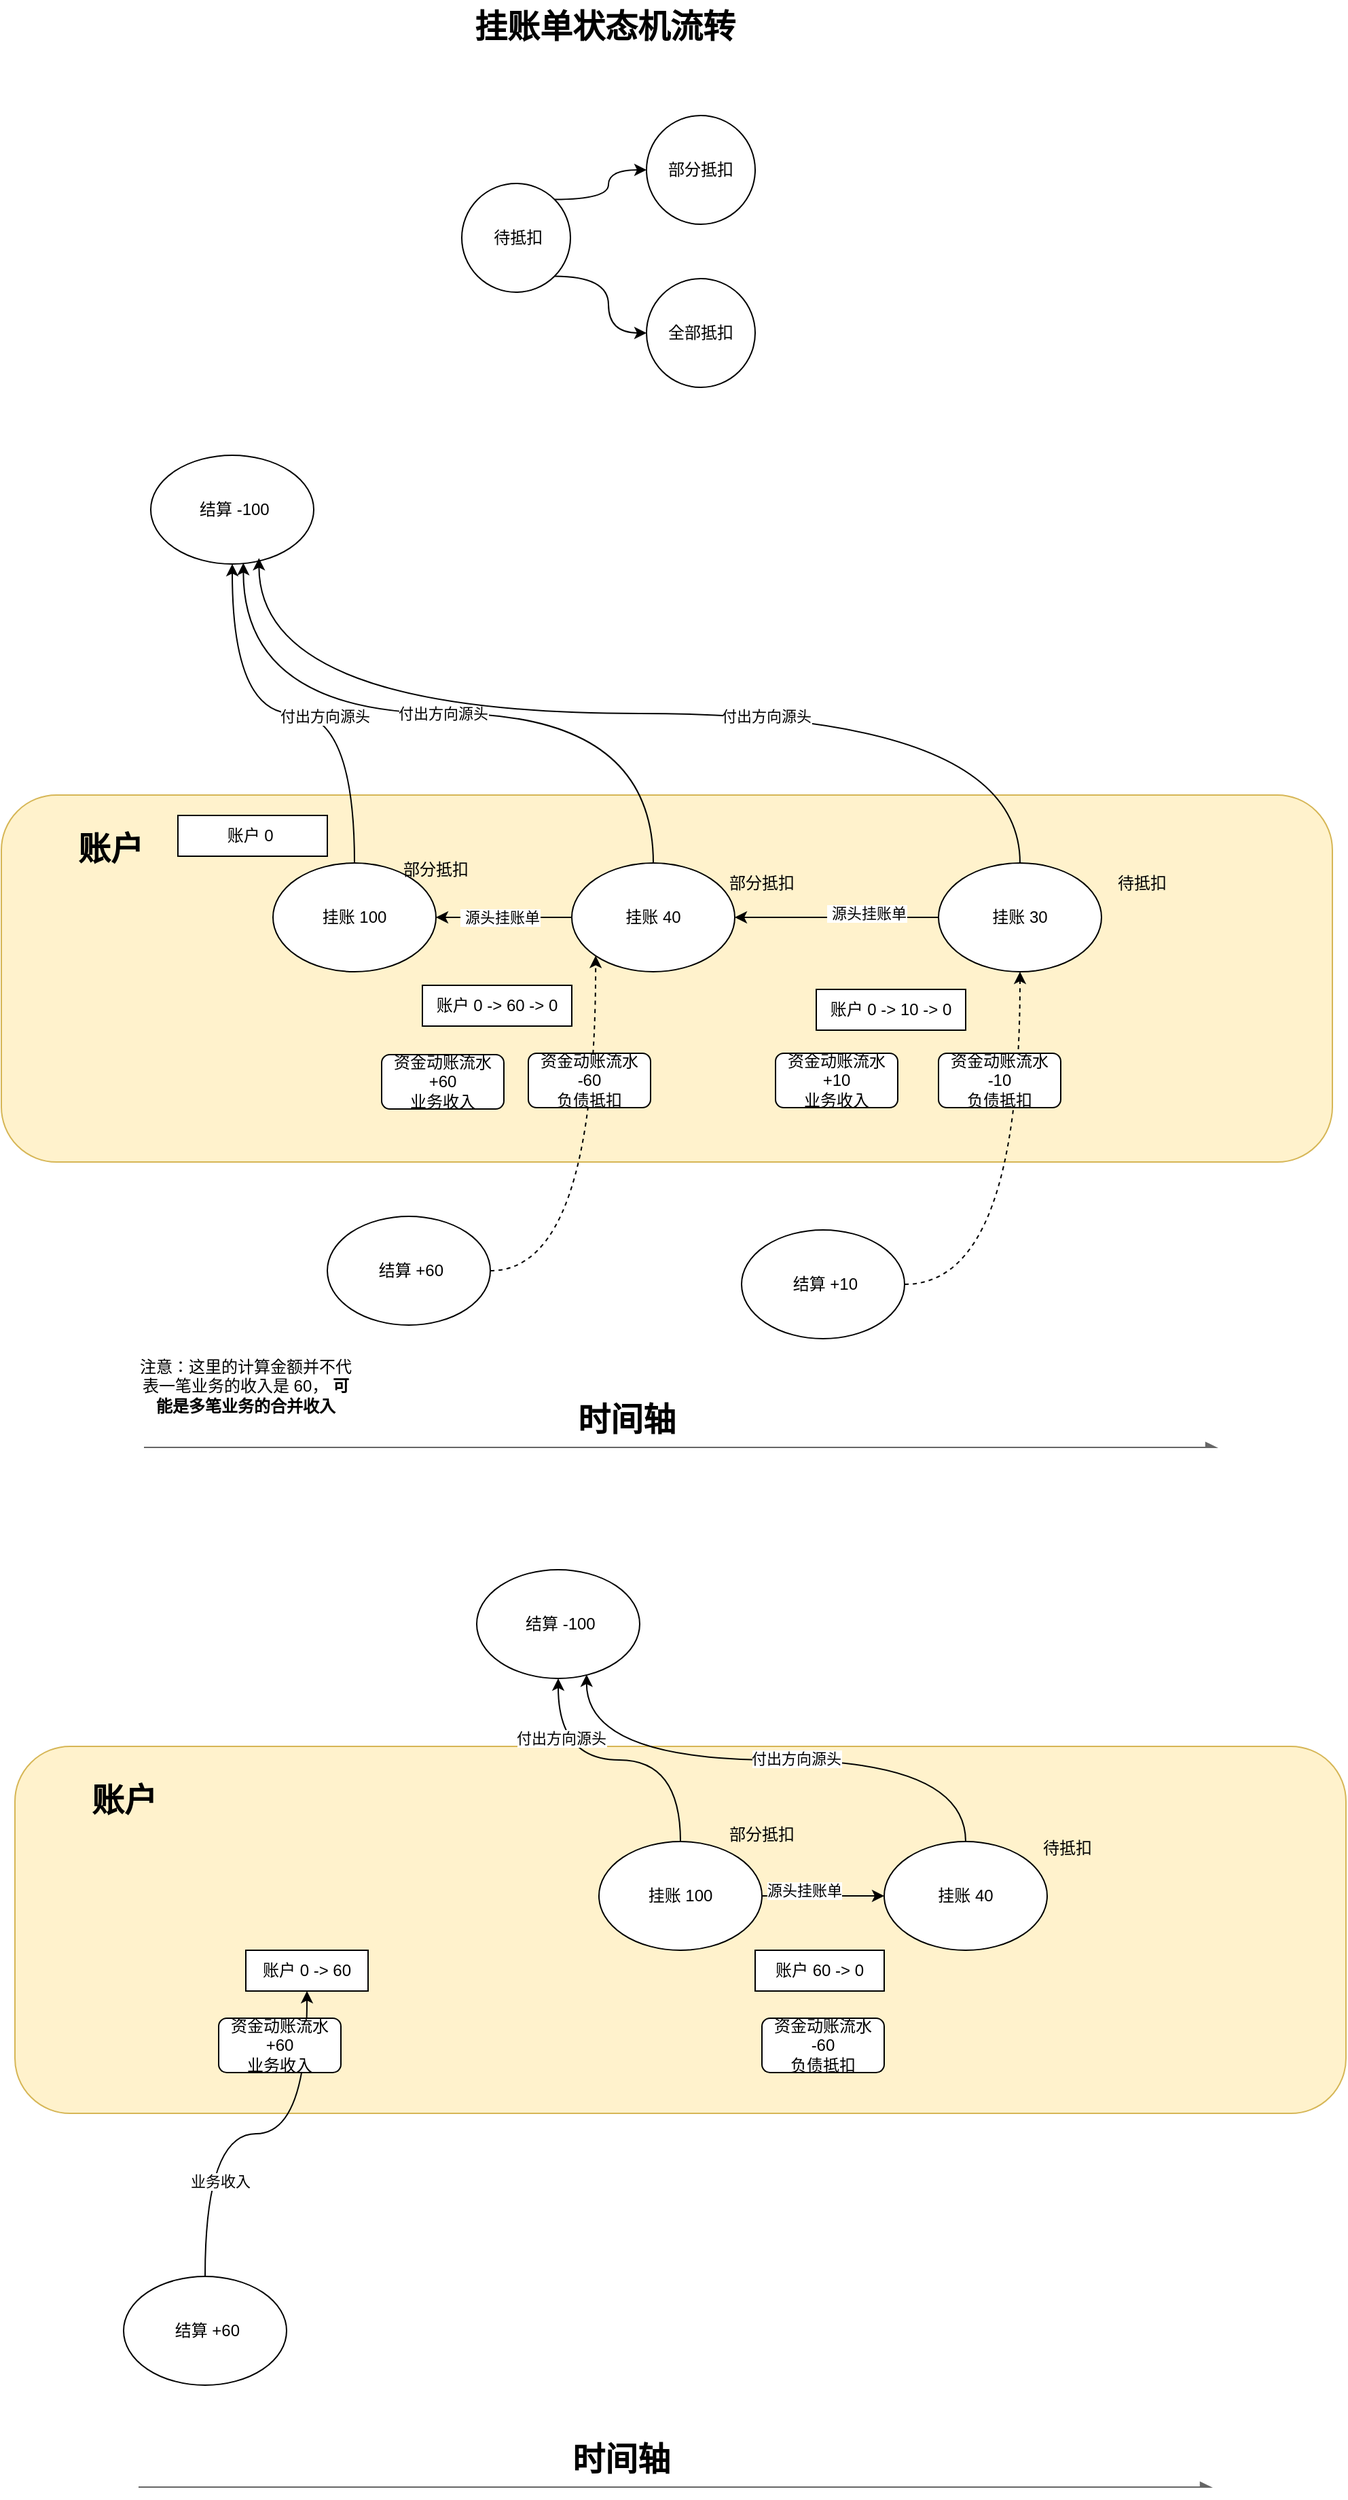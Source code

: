<mxfile version="24.7.17">
  <diagram name="Page-1" id="FDmgkn_FgRSuvjDNVWWI">
    <mxGraphModel dx="211" dy="3405" grid="1" gridSize="10" guides="1" tooltips="1" connect="1" arrows="1" fold="1" page="1" pageScale="1" pageWidth="827" pageHeight="1169" math="0" shadow="0">
      <root>
        <mxCell id="0" />
        <mxCell id="1" parent="0" />
        <mxCell id="SOMYrXpBg_lJUjriWc2L-1" value="" style="rounded=1;whiteSpace=wrap;html=1;fillColor=#fff2cc;strokeColor=#d6b656;" parent="1" vertex="1">
          <mxGeometry x="2160" y="-620" width="980" height="270" as="geometry" />
        </mxCell>
        <mxCell id="SOMYrXpBg_lJUjriWc2L-2" style="edgeStyle=orthogonalEdgeStyle;rounded=0;orthogonalLoop=1;jettySize=auto;html=1;exitX=0.5;exitY=0;exitDx=0;exitDy=0;entryX=0.5;entryY=1;entryDx=0;entryDy=0;curved=1;" parent="1" source="SOMYrXpBg_lJUjriWc2L-4" target="SOMYrXpBg_lJUjriWc2L-5" edge="1">
          <mxGeometry relative="1" as="geometry" />
        </mxCell>
        <mxCell id="SOMYrXpBg_lJUjriWc2L-3" value="付出方向源头" style="edgeLabel;html=1;align=center;verticalAlign=middle;resizable=0;points=[];" parent="SOMYrXpBg_lJUjriWc2L-2" vertex="1" connectable="0">
          <mxGeometry x="-0.146" y="2" relative="1" as="geometry">
            <mxPoint as="offset" />
          </mxGeometry>
        </mxCell>
        <mxCell id="SOMYrXpBg_lJUjriWc2L-4" value="挂账 100" style="ellipse;whiteSpace=wrap;html=1;" parent="1" vertex="1">
          <mxGeometry x="2360" y="-570" width="120" height="80" as="geometry" />
        </mxCell>
        <mxCell id="SOMYrXpBg_lJUjriWc2L-5" value="&amp;nbsp;结算 -100" style="ellipse;whiteSpace=wrap;html=1;" parent="1" vertex="1">
          <mxGeometry x="2270" y="-870" width="120" height="80" as="geometry" />
        </mxCell>
        <mxCell id="SOMYrXpBg_lJUjriWc2L-6" style="edgeStyle=orthogonalEdgeStyle;rounded=0;orthogonalLoop=1;jettySize=auto;html=1;exitX=1;exitY=0.5;exitDx=0;exitDy=0;entryX=0;entryY=1;entryDx=0;entryDy=0;curved=1;dashed=1;" parent="1" source="SOMYrXpBg_lJUjriWc2L-7" target="SOMYrXpBg_lJUjriWc2L-12" edge="1">
          <mxGeometry relative="1" as="geometry" />
        </mxCell>
        <mxCell id="SOMYrXpBg_lJUjriWc2L-7" value="&amp;nbsp;结算 +60" style="ellipse;whiteSpace=wrap;html=1;" parent="1" vertex="1">
          <mxGeometry x="2400" y="-310" width="120" height="80" as="geometry" />
        </mxCell>
        <mxCell id="SOMYrXpBg_lJUjriWc2L-8" style="edgeStyle=orthogonalEdgeStyle;rounded=0;orthogonalLoop=1;jettySize=auto;html=1;exitX=0;exitY=0.5;exitDx=0;exitDy=0;entryX=1;entryY=0.5;entryDx=0;entryDy=0;" parent="1" source="SOMYrXpBg_lJUjriWc2L-12" target="SOMYrXpBg_lJUjriWc2L-4" edge="1">
          <mxGeometry relative="1" as="geometry" />
        </mxCell>
        <mxCell id="SOMYrXpBg_lJUjriWc2L-9" value="&amp;nbsp;源头挂账单" style="edgeLabel;html=1;align=center;verticalAlign=middle;resizable=0;points=[];" parent="SOMYrXpBg_lJUjriWc2L-8" vertex="1" connectable="0">
          <mxGeometry x="0.09" relative="1" as="geometry">
            <mxPoint x="1" as="offset" />
          </mxGeometry>
        </mxCell>
        <mxCell id="SOMYrXpBg_lJUjriWc2L-10" style="edgeStyle=orthogonalEdgeStyle;rounded=0;orthogonalLoop=1;jettySize=auto;html=1;exitX=0.5;exitY=0;exitDx=0;exitDy=0;entryX=0.568;entryY=0.991;entryDx=0;entryDy=0;curved=1;entryPerimeter=0;" parent="1" source="SOMYrXpBg_lJUjriWc2L-12" target="SOMYrXpBg_lJUjriWc2L-5" edge="1">
          <mxGeometry relative="1" as="geometry" />
        </mxCell>
        <mxCell id="SOMYrXpBg_lJUjriWc2L-11" value="付出方向源头" style="edgeLabel;html=1;align=center;verticalAlign=middle;resizable=0;points=[];" parent="SOMYrXpBg_lJUjriWc2L-10" vertex="1" connectable="0">
          <mxGeometry x="0.157" y="-2" relative="1" as="geometry">
            <mxPoint x="37" y="2" as="offset" />
          </mxGeometry>
        </mxCell>
        <mxCell id="SOMYrXpBg_lJUjriWc2L-12" value="挂账 40" style="ellipse;whiteSpace=wrap;html=1;" parent="1" vertex="1">
          <mxGeometry x="2580" y="-570" width="120" height="80" as="geometry" />
        </mxCell>
        <mxCell id="SOMYrXpBg_lJUjriWc2L-13" value="" style="endArrow=async;html=1;rounded=0;fillColor=#f5f5f5;strokeColor=#666666;endFill=1;" parent="1" edge="1">
          <mxGeometry width="50" height="50" relative="1" as="geometry">
            <mxPoint x="2265" y="-140" as="sourcePoint" />
            <mxPoint x="3055" y="-140" as="targetPoint" />
          </mxGeometry>
        </mxCell>
        <mxCell id="SOMYrXpBg_lJUjriWc2L-14" value="时间轴" style="text;strokeColor=none;fillColor=none;html=1;fontSize=24;fontStyle=1;verticalAlign=middle;align=center;" parent="1" vertex="1">
          <mxGeometry x="2570" y="-180" width="100" height="40" as="geometry" />
        </mxCell>
        <mxCell id="SOMYrXpBg_lJUjriWc2L-15" style="edgeStyle=orthogonalEdgeStyle;rounded=0;orthogonalLoop=1;jettySize=auto;html=1;exitX=1;exitY=0.5;exitDx=0;exitDy=0;entryX=0.5;entryY=1;entryDx=0;entryDy=0;curved=1;dashed=1;" parent="1" source="SOMYrXpBg_lJUjriWc2L-16" target="SOMYrXpBg_lJUjriWc2L-21" edge="1">
          <mxGeometry relative="1" as="geometry" />
        </mxCell>
        <mxCell id="SOMYrXpBg_lJUjriWc2L-16" value="&amp;nbsp;结算 +10" style="ellipse;whiteSpace=wrap;html=1;" parent="1" vertex="1">
          <mxGeometry x="2705" y="-300" width="120" height="80" as="geometry" />
        </mxCell>
        <mxCell id="SOMYrXpBg_lJUjriWc2L-17" value="部分抵扣" style="text;html=1;align=center;verticalAlign=middle;whiteSpace=wrap;rounded=0;" parent="1" vertex="1">
          <mxGeometry x="2450" y="-580" width="60" height="30" as="geometry" />
        </mxCell>
        <mxCell id="SOMYrXpBg_lJUjriWc2L-18" value="部分抵扣" style="text;html=1;align=center;verticalAlign=middle;whiteSpace=wrap;rounded=0;" parent="1" vertex="1">
          <mxGeometry x="2690" y="-570" width="60" height="30" as="geometry" />
        </mxCell>
        <mxCell id="SOMYrXpBg_lJUjriWc2L-19" style="edgeStyle=orthogonalEdgeStyle;rounded=0;orthogonalLoop=1;jettySize=auto;html=1;exitX=0;exitY=0.5;exitDx=0;exitDy=0;entryX=1;entryY=0.5;entryDx=0;entryDy=0;" parent="1" source="SOMYrXpBg_lJUjriWc2L-21" target="SOMYrXpBg_lJUjriWc2L-12" edge="1">
          <mxGeometry relative="1" as="geometry" />
        </mxCell>
        <mxCell id="SOMYrXpBg_lJUjriWc2L-20" value="&amp;nbsp;源头挂账单" style="edgeLabel;html=1;align=center;verticalAlign=middle;resizable=0;points=[];" parent="SOMYrXpBg_lJUjriWc2L-19" vertex="1" connectable="0">
          <mxGeometry x="-0.273" y="-3" relative="1" as="geometry">
            <mxPoint x="1" as="offset" />
          </mxGeometry>
        </mxCell>
        <mxCell id="SOMYrXpBg_lJUjriWc2L-21" value="挂账 30" style="ellipse;whiteSpace=wrap;html=1;" parent="1" vertex="1">
          <mxGeometry x="2850" y="-570" width="120" height="80" as="geometry" />
        </mxCell>
        <mxCell id="SOMYrXpBg_lJUjriWc2L-22" value="待抵扣" style="text;html=1;align=center;verticalAlign=middle;whiteSpace=wrap;rounded=0;" parent="1" vertex="1">
          <mxGeometry x="2970" y="-570" width="60" height="30" as="geometry" />
        </mxCell>
        <mxCell id="SOMYrXpBg_lJUjriWc2L-23" value="资金动账流水&lt;div&gt;+60&lt;/div&gt;&lt;div&gt;业务收入&lt;/div&gt;" style="rounded=1;whiteSpace=wrap;html=1;" parent="1" vertex="1">
          <mxGeometry x="2440" y="-429" width="90" height="40" as="geometry" />
        </mxCell>
        <mxCell id="SOMYrXpBg_lJUjriWc2L-24" value="资金动账流水&lt;div&gt;-60&lt;/div&gt;&lt;div&gt;负债抵扣&lt;/div&gt;" style="rounded=1;whiteSpace=wrap;html=1;" parent="1" vertex="1">
          <mxGeometry x="2548" y="-430" width="90" height="40" as="geometry" />
        </mxCell>
        <mxCell id="SOMYrXpBg_lJUjriWc2L-25" value="资金动账流水&lt;div&gt;+10&lt;/div&gt;&lt;div&gt;业务收入&lt;/div&gt;" style="rounded=1;whiteSpace=wrap;html=1;" parent="1" vertex="1">
          <mxGeometry x="2730" y="-430" width="90" height="40" as="geometry" />
        </mxCell>
        <mxCell id="SOMYrXpBg_lJUjriWc2L-26" value="资金动账流水&lt;div&gt;-10&lt;/div&gt;&lt;div&gt;负债抵扣&lt;/div&gt;" style="rounded=1;whiteSpace=wrap;html=1;" parent="1" vertex="1">
          <mxGeometry x="2850" y="-430" width="90" height="40" as="geometry" />
        </mxCell>
        <mxCell id="SOMYrXpBg_lJUjriWc2L-27" style="edgeStyle=orthogonalEdgeStyle;rounded=0;orthogonalLoop=1;jettySize=auto;html=1;exitX=1;exitY=0;exitDx=0;exitDy=0;entryX=0;entryY=0.5;entryDx=0;entryDy=0;curved=1;" parent="1" source="SOMYrXpBg_lJUjriWc2L-29" target="SOMYrXpBg_lJUjriWc2L-30" edge="1">
          <mxGeometry relative="1" as="geometry" />
        </mxCell>
        <mxCell id="SOMYrXpBg_lJUjriWc2L-28" style="edgeStyle=orthogonalEdgeStyle;rounded=0;orthogonalLoop=1;jettySize=auto;html=1;exitX=1;exitY=1;exitDx=0;exitDy=0;entryX=0;entryY=0.5;entryDx=0;entryDy=0;curved=1;" parent="1" source="SOMYrXpBg_lJUjriWc2L-29" target="SOMYrXpBg_lJUjriWc2L-31" edge="1">
          <mxGeometry relative="1" as="geometry" />
        </mxCell>
        <mxCell id="SOMYrXpBg_lJUjriWc2L-29" value="&amp;nbsp;待抵扣" style="ellipse;whiteSpace=wrap;html=1;aspect=fixed;" parent="1" vertex="1">
          <mxGeometry x="2499" y="-1070" width="80" height="80" as="geometry" />
        </mxCell>
        <mxCell id="SOMYrXpBg_lJUjriWc2L-30" value="部分抵扣" style="ellipse;whiteSpace=wrap;html=1;aspect=fixed;" parent="1" vertex="1">
          <mxGeometry x="2635" y="-1120" width="80" height="80" as="geometry" />
        </mxCell>
        <mxCell id="SOMYrXpBg_lJUjriWc2L-31" value="全部抵扣" style="ellipse;whiteSpace=wrap;html=1;aspect=fixed;" parent="1" vertex="1">
          <mxGeometry x="2635" y="-1000" width="80" height="80" as="geometry" />
        </mxCell>
        <mxCell id="SOMYrXpBg_lJUjriWc2L-32" value="挂账单状态机流转" style="text;strokeColor=none;fillColor=none;html=1;fontSize=24;fontStyle=1;verticalAlign=middle;align=center;" parent="1" vertex="1">
          <mxGeometry x="2554" y="-1205" width="100" height="40" as="geometry" />
        </mxCell>
        <mxCell id="SOMYrXpBg_lJUjriWc2L-33" value="账户" style="text;strokeColor=none;fillColor=none;html=1;fontSize=24;fontStyle=1;verticalAlign=middle;align=center;" parent="1" vertex="1">
          <mxGeometry x="2190" y="-600" width="100" height="40" as="geometry" />
        </mxCell>
        <mxCell id="SOMYrXpBg_lJUjriWc2L-34" style="edgeStyle=orthogonalEdgeStyle;rounded=0;orthogonalLoop=1;jettySize=auto;html=1;exitX=0.5;exitY=0;exitDx=0;exitDy=0;entryX=0.664;entryY=0.946;entryDx=0;entryDy=0;entryPerimeter=0;curved=1;" parent="1" source="SOMYrXpBg_lJUjriWc2L-21" target="SOMYrXpBg_lJUjriWc2L-5" edge="1">
          <mxGeometry relative="1" as="geometry" />
        </mxCell>
        <mxCell id="SOMYrXpBg_lJUjriWc2L-35" value="付出方向源头" style="edgeLabel;html=1;align=center;verticalAlign=middle;resizable=0;points=[];" parent="SOMYrXpBg_lJUjriWc2L-34" vertex="1" connectable="0">
          <mxGeometry x="-0.243" y="2" relative="1" as="geometry">
            <mxPoint as="offset" />
          </mxGeometry>
        </mxCell>
        <mxCell id="SOMYrXpBg_lJUjriWc2L-36" value="" style="rounded=1;whiteSpace=wrap;html=1;fillColor=#fff2cc;strokeColor=#d6b656;" parent="1" vertex="1">
          <mxGeometry x="2170" y="80" width="980" height="270" as="geometry" />
        </mxCell>
        <mxCell id="SOMYrXpBg_lJUjriWc2L-37" value="账户" style="text;strokeColor=none;fillColor=none;html=1;fontSize=24;fontStyle=1;verticalAlign=middle;align=center;" parent="1" vertex="1">
          <mxGeometry x="2200" y="100" width="100" height="40" as="geometry" />
        </mxCell>
        <mxCell id="SOMYrXpBg_lJUjriWc2L-38" style="edgeStyle=orthogonalEdgeStyle;rounded=0;orthogonalLoop=1;jettySize=auto;html=1;exitX=0.5;exitY=0;exitDx=0;exitDy=0;entryX=0.5;entryY=1;entryDx=0;entryDy=0;curved=1;" parent="1" source="SOMYrXpBg_lJUjriWc2L-40" target="SOMYrXpBg_lJUjriWc2L-41" edge="1">
          <mxGeometry relative="1" as="geometry" />
        </mxCell>
        <mxCell id="SOMYrXpBg_lJUjriWc2L-39" value="业务收入" style="edgeLabel;html=1;align=center;verticalAlign=middle;resizable=0;points=[];" parent="SOMYrXpBg_lJUjriWc2L-38" vertex="1" connectable="0">
          <mxGeometry x="-0.51" y="-11" relative="1" as="geometry">
            <mxPoint as="offset" />
          </mxGeometry>
        </mxCell>
        <mxCell id="SOMYrXpBg_lJUjriWc2L-40" value="&amp;nbsp;结算 +60" style="ellipse;whiteSpace=wrap;html=1;" parent="1" vertex="1">
          <mxGeometry x="2250" y="470" width="120" height="80" as="geometry" />
        </mxCell>
        <mxCell id="SOMYrXpBg_lJUjriWc2L-41" value="账户 0 -&amp;gt; 60" style="rounded=0;whiteSpace=wrap;html=1;" parent="1" vertex="1">
          <mxGeometry x="2340" y="230" width="90" height="30" as="geometry" />
        </mxCell>
        <mxCell id="SOMYrXpBg_lJUjriWc2L-42" value="资金动账流水&lt;div&gt;+60&lt;/div&gt;&lt;div&gt;业务收入&lt;/div&gt;" style="rounded=1;whiteSpace=wrap;html=1;" parent="1" vertex="1">
          <mxGeometry x="2320" y="280" width="90" height="40" as="geometry" />
        </mxCell>
        <mxCell id="SOMYrXpBg_lJUjriWc2L-43" value="&amp;nbsp;结算 -100" style="ellipse;whiteSpace=wrap;html=1;" parent="1" vertex="1">
          <mxGeometry x="2510" y="-50" width="120" height="80" as="geometry" />
        </mxCell>
        <mxCell id="SOMYrXpBg_lJUjriWc2L-44" style="edgeStyle=orthogonalEdgeStyle;rounded=0;orthogonalLoop=1;jettySize=auto;html=1;exitX=0.5;exitY=0;exitDx=0;exitDy=0;entryX=0.5;entryY=1;entryDx=0;entryDy=0;curved=1;" parent="1" source="SOMYrXpBg_lJUjriWc2L-48" target="SOMYrXpBg_lJUjriWc2L-43" edge="1">
          <mxGeometry relative="1" as="geometry" />
        </mxCell>
        <mxCell id="SOMYrXpBg_lJUjriWc2L-45" value="付出方向源头" style="edgeLabel;html=1;align=center;verticalAlign=middle;resizable=0;points=[];" parent="SOMYrXpBg_lJUjriWc2L-44" vertex="1" connectable="0">
          <mxGeometry x="0.585" y="-2" relative="1" as="geometry">
            <mxPoint as="offset" />
          </mxGeometry>
        </mxCell>
        <mxCell id="SOMYrXpBg_lJUjriWc2L-46" style="edgeStyle=orthogonalEdgeStyle;rounded=0;orthogonalLoop=1;jettySize=auto;html=1;exitX=1;exitY=0.5;exitDx=0;exitDy=0;entryX=0;entryY=0.5;entryDx=0;entryDy=0;" parent="1" source="SOMYrXpBg_lJUjriWc2L-48" target="SOMYrXpBg_lJUjriWc2L-49" edge="1">
          <mxGeometry relative="1" as="geometry" />
        </mxCell>
        <mxCell id="SOMYrXpBg_lJUjriWc2L-47" value="源头挂账单" style="edgeLabel;html=1;align=center;verticalAlign=middle;resizable=0;points=[];" parent="SOMYrXpBg_lJUjriWc2L-46" vertex="1" connectable="0">
          <mxGeometry x="-0.314" y="4" relative="1" as="geometry">
            <mxPoint as="offset" />
          </mxGeometry>
        </mxCell>
        <mxCell id="SOMYrXpBg_lJUjriWc2L-48" value="挂账 100" style="ellipse;whiteSpace=wrap;html=1;" parent="1" vertex="1">
          <mxGeometry x="2600" y="150" width="120" height="80" as="geometry" />
        </mxCell>
        <mxCell id="SOMYrXpBg_lJUjriWc2L-49" value="挂账 40" style="ellipse;whiteSpace=wrap;html=1;" parent="1" vertex="1">
          <mxGeometry x="2810" y="150" width="120" height="80" as="geometry" />
        </mxCell>
        <mxCell id="SOMYrXpBg_lJUjriWc2L-50" value="资金动账流水&lt;div&gt;-60&lt;/div&gt;&lt;div&gt;负债抵扣&lt;/div&gt;" style="rounded=1;whiteSpace=wrap;html=1;" parent="1" vertex="1">
          <mxGeometry x="2720" y="280" width="90" height="40" as="geometry" />
        </mxCell>
        <mxCell id="SOMYrXpBg_lJUjriWc2L-51" value="账户 60 -&amp;gt; 0" style="rounded=0;whiteSpace=wrap;html=1;" parent="1" vertex="1">
          <mxGeometry x="2715" y="230" width="95" height="30" as="geometry" />
        </mxCell>
        <mxCell id="SOMYrXpBg_lJUjriWc2L-52" value="账户 0 -&amp;gt; 60 -&amp;gt; 0" style="rounded=0;whiteSpace=wrap;html=1;" parent="1" vertex="1">
          <mxGeometry x="2470" y="-480" width="110" height="30" as="geometry" />
        </mxCell>
        <mxCell id="SOMYrXpBg_lJUjriWc2L-53" value="账户 0 -&amp;gt; 10 -&amp;gt; 0" style="rounded=0;whiteSpace=wrap;html=1;" parent="1" vertex="1">
          <mxGeometry x="2760" y="-477" width="110" height="30" as="geometry" />
        </mxCell>
        <mxCell id="SOMYrXpBg_lJUjriWc2L-54" value="账户 0&amp;nbsp;" style="rounded=0;whiteSpace=wrap;html=1;" parent="1" vertex="1">
          <mxGeometry x="2290" y="-605" width="110" height="30" as="geometry" />
        </mxCell>
        <mxCell id="SOMYrXpBg_lJUjriWc2L-55" value="" style="endArrow=async;html=1;rounded=0;fillColor=#f5f5f5;strokeColor=#666666;endFill=1;" parent="1" edge="1">
          <mxGeometry width="50" height="50" relative="1" as="geometry">
            <mxPoint x="2261" y="625" as="sourcePoint" />
            <mxPoint x="3051" y="625" as="targetPoint" />
          </mxGeometry>
        </mxCell>
        <mxCell id="SOMYrXpBg_lJUjriWc2L-56" value="时间轴" style="text;strokeColor=none;fillColor=none;html=1;fontSize=24;fontStyle=1;verticalAlign=middle;align=center;" parent="1" vertex="1">
          <mxGeometry x="2566" y="585" width="100" height="40" as="geometry" />
        </mxCell>
        <mxCell id="SOMYrXpBg_lJUjriWc2L-57" style="edgeStyle=orthogonalEdgeStyle;rounded=0;orthogonalLoop=1;jettySize=auto;html=1;exitX=0.5;exitY=0;exitDx=0;exitDy=0;entryX=0.674;entryY=0.964;entryDx=0;entryDy=0;entryPerimeter=0;curved=1;" parent="1" source="SOMYrXpBg_lJUjriWc2L-49" target="SOMYrXpBg_lJUjriWc2L-43" edge="1">
          <mxGeometry relative="1" as="geometry" />
        </mxCell>
        <mxCell id="SOMYrXpBg_lJUjriWc2L-58" value="付出方向源头" style="edgeLabel;html=1;align=center;verticalAlign=middle;resizable=0;points=[];" parent="SOMYrXpBg_lJUjriWc2L-57" vertex="1" connectable="0">
          <mxGeometry x="-0.077" y="-1" relative="1" as="geometry">
            <mxPoint as="offset" />
          </mxGeometry>
        </mxCell>
        <mxCell id="SOMYrXpBg_lJUjriWc2L-59" value="部分抵扣" style="text;html=1;align=center;verticalAlign=middle;whiteSpace=wrap;rounded=0;" parent="1" vertex="1">
          <mxGeometry x="2690" y="130" width="60" height="30" as="geometry" />
        </mxCell>
        <mxCell id="SOMYrXpBg_lJUjriWc2L-60" value="待抵扣" style="text;html=1;align=center;verticalAlign=middle;whiteSpace=wrap;rounded=0;" parent="1" vertex="1">
          <mxGeometry x="2915" y="140" width="60" height="30" as="geometry" />
        </mxCell>
        <mxCell id="eGrynx8y7i77gDBAspKC-1" value="注意：这里的计算金额并不代表一笔业务的收入是 60， &lt;b&gt;可能是多笔业务的合并收入&lt;/b&gt;" style="text;html=1;align=center;verticalAlign=middle;whiteSpace=wrap;rounded=0;" vertex="1" parent="1">
          <mxGeometry x="2260" y="-200" width="160" height="30" as="geometry" />
        </mxCell>
      </root>
    </mxGraphModel>
  </diagram>
</mxfile>
